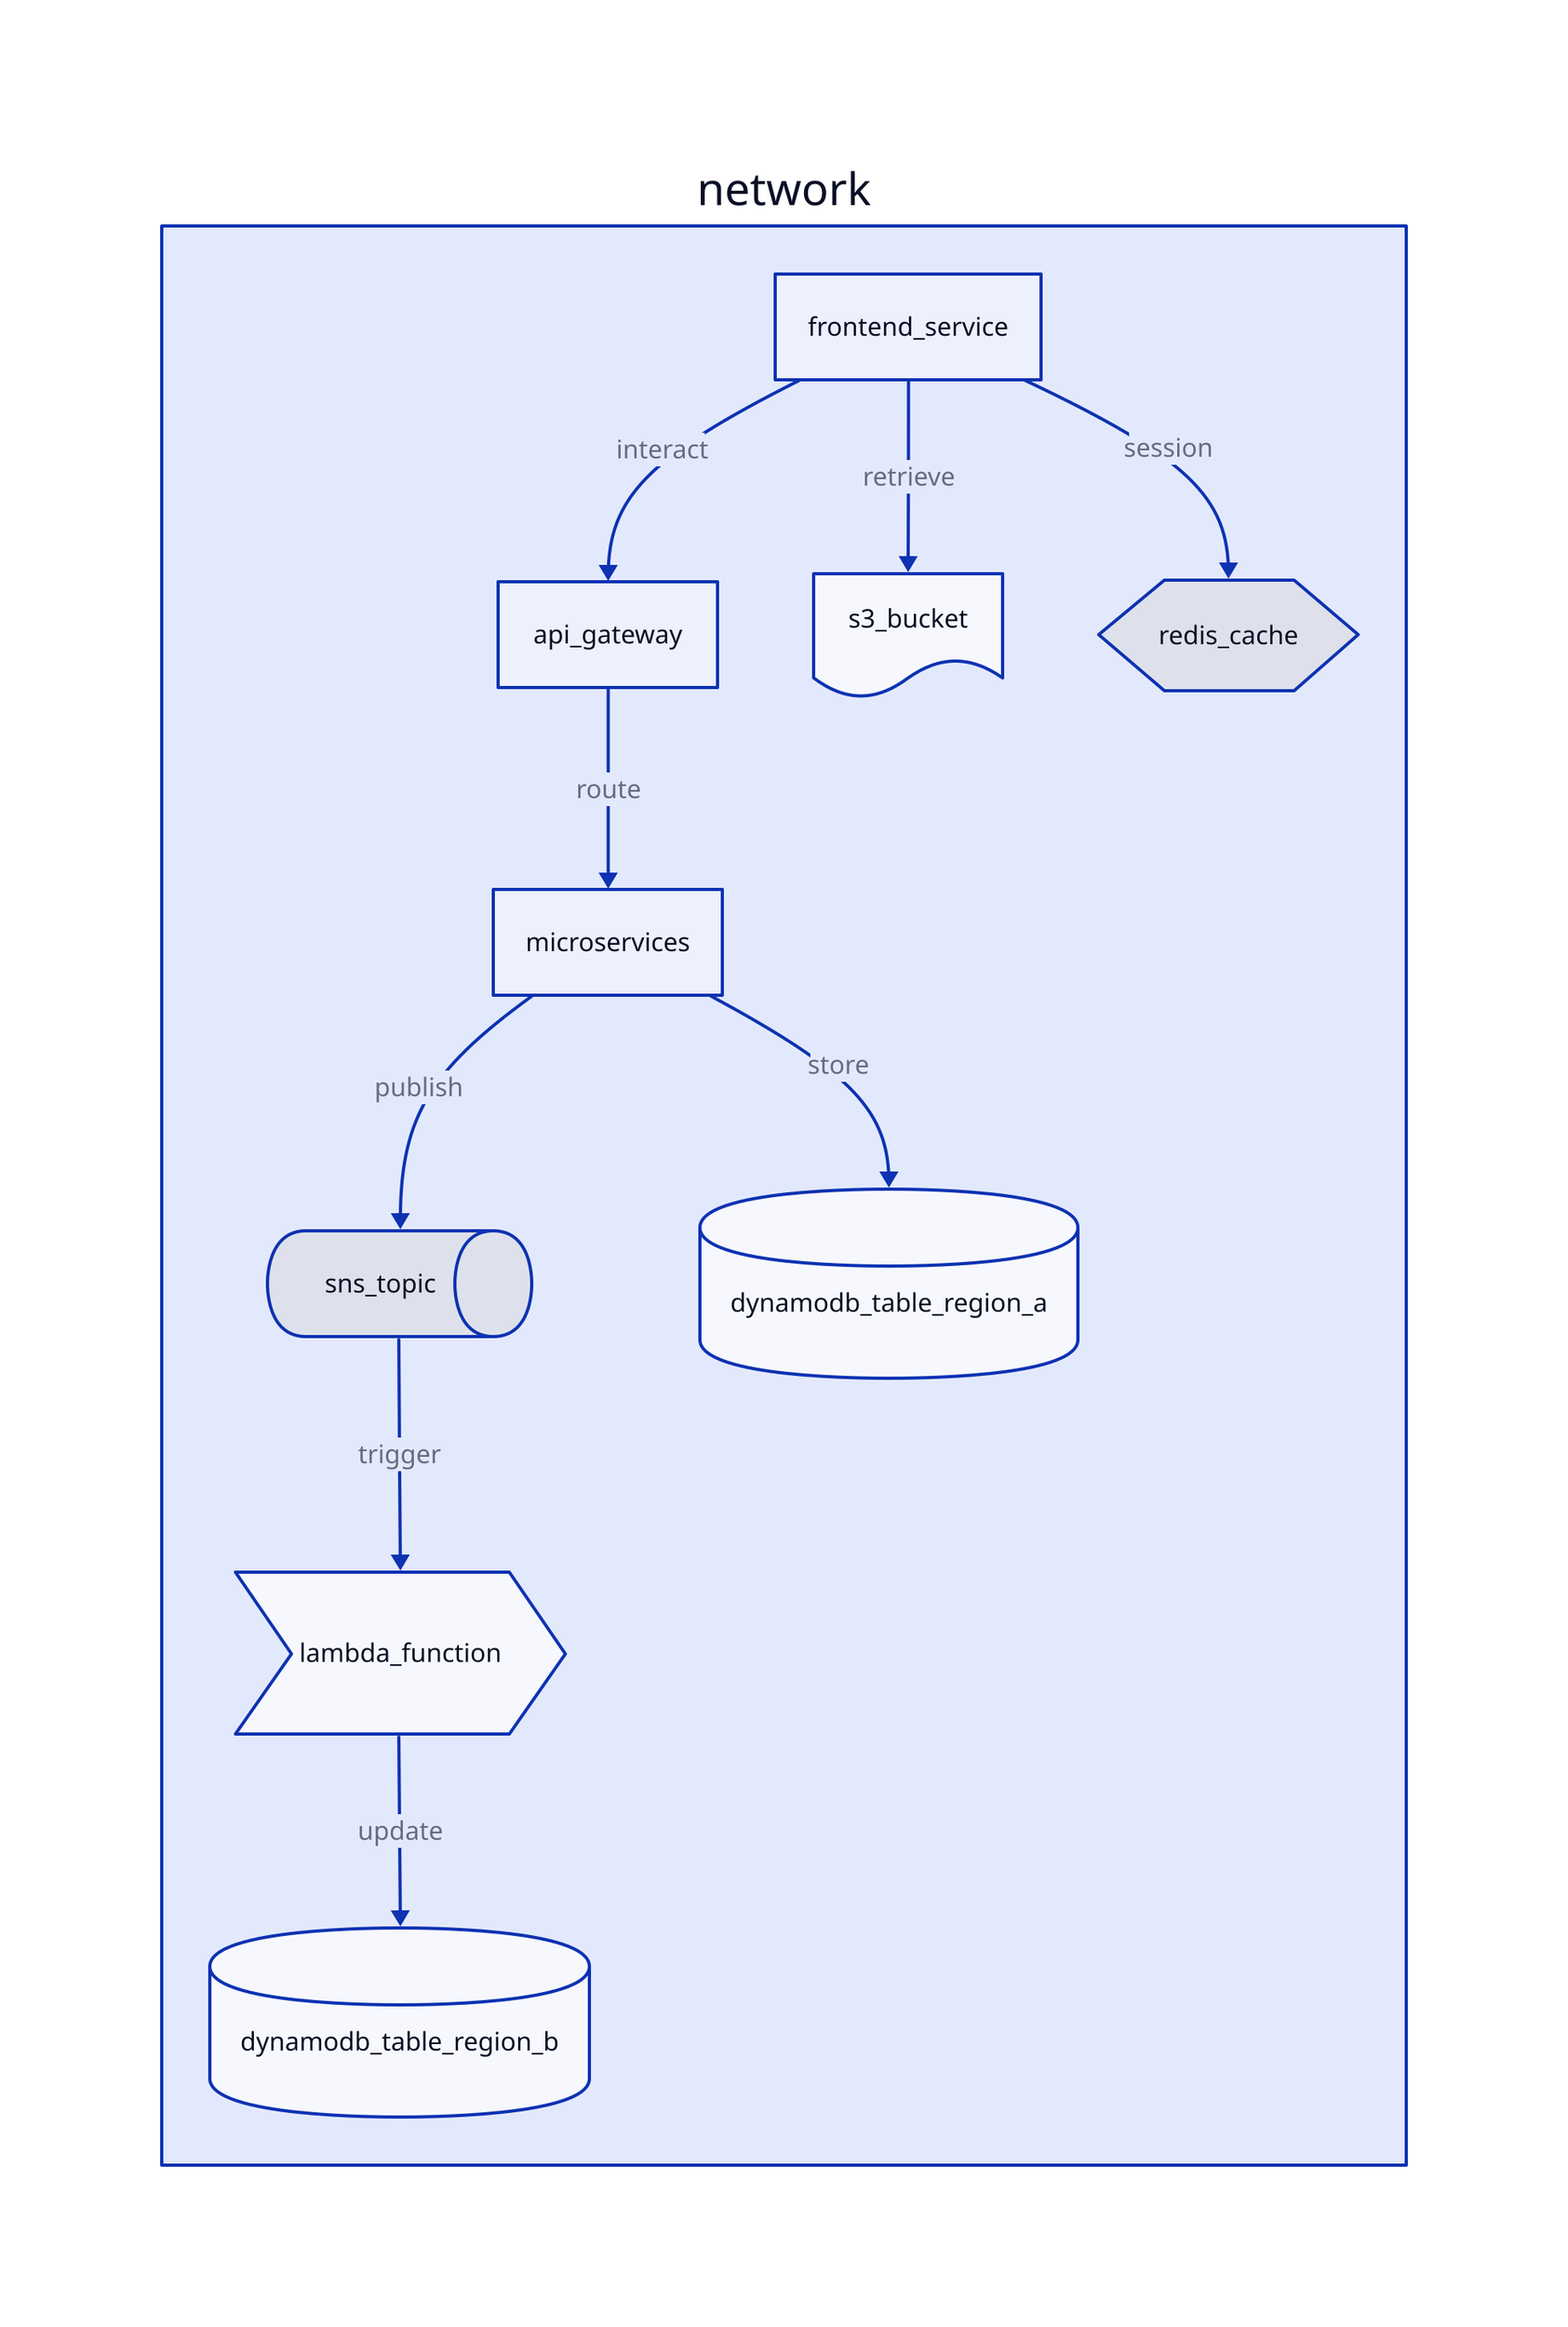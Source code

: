 vars: {
  d2-config: {
    layout-engine: elk
    theme-id: 300
  }
}
network: {
  frontend_service {shape: rectangle}
  api_gateway {shape: rectangle}
  microservices {shape: rectangle}
  sns_topic {shape: queue}
  lambda_function {shape: step}
  dynamodb_table_region_a {shape: cylinder}
  dynamodb_table_region_b {shape: cylinder}
  s3_bucket {shape: document}
  redis_cache {shape: hexagon}

  frontend_service -> api_gateway: interact
  api_gateway -> microservices: route
  microservices -> dynamodb_table_region_a: store
  microservices -> sns_topic: publish
  sns_topic -> lambda_function: trigger
  lambda_function -> dynamodb_table_region_b: update
  frontend_service -> s3_bucket: retrieve
  frontend_service -> redis_cache: session
}